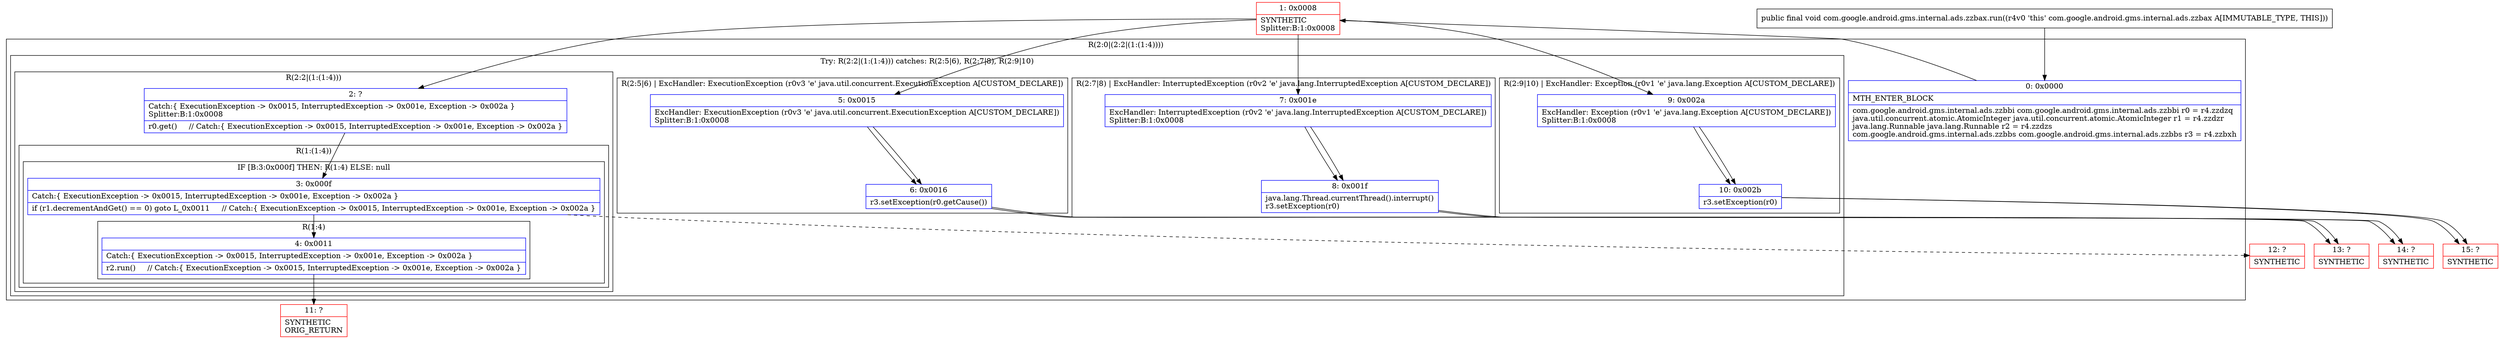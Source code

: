 digraph "CFG forcom.google.android.gms.internal.ads.zzbax.run()V" {
subgraph cluster_Region_40089797 {
label = "R(2:0|(2:2|(1:(1:4))))";
node [shape=record,color=blue];
Node_0 [shape=record,label="{0\:\ 0x0000|MTH_ENTER_BLOCK\l|com.google.android.gms.internal.ads.zzbbi com.google.android.gms.internal.ads.zzbbi r0 = r4.zzdzq\ljava.util.concurrent.atomic.AtomicInteger java.util.concurrent.atomic.AtomicInteger r1 = r4.zzdzr\ljava.lang.Runnable java.lang.Runnable r2 = r4.zzdzs\lcom.google.android.gms.internal.ads.zzbbs com.google.android.gms.internal.ads.zzbbs r3 = r4.zzbxh\l}"];
subgraph cluster_TryCatchRegion_396082116 {
label = "Try: R(2:2|(1:(1:4))) catches: R(2:5|6), R(2:7|8), R(2:9|10)";
node [shape=record,color=blue];
subgraph cluster_Region_253085516 {
label = "R(2:2|(1:(1:4)))";
node [shape=record,color=blue];
Node_2 [shape=record,label="{2\:\ ?|Catch:\{ ExecutionException \-\> 0x0015, InterruptedException \-\> 0x001e, Exception \-\> 0x002a \}\lSplitter:B:1:0x0008\l|r0.get()     \/\/ Catch:\{ ExecutionException \-\> 0x0015, InterruptedException \-\> 0x001e, Exception \-\> 0x002a \}\l}"];
subgraph cluster_Region_30913579 {
label = "R(1:(1:4))";
node [shape=record,color=blue];
subgraph cluster_IfRegion_1063951767 {
label = "IF [B:3:0x000f] THEN: R(1:4) ELSE: null";
node [shape=record,color=blue];
Node_3 [shape=record,label="{3\:\ 0x000f|Catch:\{ ExecutionException \-\> 0x0015, InterruptedException \-\> 0x001e, Exception \-\> 0x002a \}\l|if (r1.decrementAndGet() == 0) goto L_0x0011     \/\/ Catch:\{ ExecutionException \-\> 0x0015, InterruptedException \-\> 0x001e, Exception \-\> 0x002a \}\l}"];
subgraph cluster_Region_202383762 {
label = "R(1:4)";
node [shape=record,color=blue];
Node_4 [shape=record,label="{4\:\ 0x0011|Catch:\{ ExecutionException \-\> 0x0015, InterruptedException \-\> 0x001e, Exception \-\> 0x002a \}\l|r2.run()     \/\/ Catch:\{ ExecutionException \-\> 0x0015, InterruptedException \-\> 0x001e, Exception \-\> 0x002a \}\l}"];
}
}
}
}
subgraph cluster_Region_321520965 {
label = "R(2:5|6) | ExcHandler: ExecutionException (r0v3 'e' java.util.concurrent.ExecutionException A[CUSTOM_DECLARE])\l";
node [shape=record,color=blue];
Node_5 [shape=record,label="{5\:\ 0x0015|ExcHandler: ExecutionException (r0v3 'e' java.util.concurrent.ExecutionException A[CUSTOM_DECLARE])\lSplitter:B:1:0x0008\l}"];
Node_6 [shape=record,label="{6\:\ 0x0016|r3.setException(r0.getCause())\l}"];
}
subgraph cluster_Region_849645515 {
label = "R(2:7|8) | ExcHandler: InterruptedException (r0v2 'e' java.lang.InterruptedException A[CUSTOM_DECLARE])\l";
node [shape=record,color=blue];
Node_7 [shape=record,label="{7\:\ 0x001e|ExcHandler: InterruptedException (r0v2 'e' java.lang.InterruptedException A[CUSTOM_DECLARE])\lSplitter:B:1:0x0008\l}"];
Node_8 [shape=record,label="{8\:\ 0x001f|java.lang.Thread.currentThread().interrupt()\lr3.setException(r0)\l}"];
}
subgraph cluster_Region_1506359853 {
label = "R(2:9|10) | ExcHandler: Exception (r0v1 'e' java.lang.Exception A[CUSTOM_DECLARE])\l";
node [shape=record,color=blue];
Node_9 [shape=record,label="{9\:\ 0x002a|ExcHandler: Exception (r0v1 'e' java.lang.Exception A[CUSTOM_DECLARE])\lSplitter:B:1:0x0008\l}"];
Node_10 [shape=record,label="{10\:\ 0x002b|r3.setException(r0)\l}"];
}
}
}
subgraph cluster_Region_321520965 {
label = "R(2:5|6) | ExcHandler: ExecutionException (r0v3 'e' java.util.concurrent.ExecutionException A[CUSTOM_DECLARE])\l";
node [shape=record,color=blue];
Node_5 [shape=record,label="{5\:\ 0x0015|ExcHandler: ExecutionException (r0v3 'e' java.util.concurrent.ExecutionException A[CUSTOM_DECLARE])\lSplitter:B:1:0x0008\l}"];
Node_6 [shape=record,label="{6\:\ 0x0016|r3.setException(r0.getCause())\l}"];
}
subgraph cluster_Region_849645515 {
label = "R(2:7|8) | ExcHandler: InterruptedException (r0v2 'e' java.lang.InterruptedException A[CUSTOM_DECLARE])\l";
node [shape=record,color=blue];
Node_7 [shape=record,label="{7\:\ 0x001e|ExcHandler: InterruptedException (r0v2 'e' java.lang.InterruptedException A[CUSTOM_DECLARE])\lSplitter:B:1:0x0008\l}"];
Node_8 [shape=record,label="{8\:\ 0x001f|java.lang.Thread.currentThread().interrupt()\lr3.setException(r0)\l}"];
}
subgraph cluster_Region_1506359853 {
label = "R(2:9|10) | ExcHandler: Exception (r0v1 'e' java.lang.Exception A[CUSTOM_DECLARE])\l";
node [shape=record,color=blue];
Node_9 [shape=record,label="{9\:\ 0x002a|ExcHandler: Exception (r0v1 'e' java.lang.Exception A[CUSTOM_DECLARE])\lSplitter:B:1:0x0008\l}"];
Node_10 [shape=record,label="{10\:\ 0x002b|r3.setException(r0)\l}"];
}
Node_1 [shape=record,color=red,label="{1\:\ 0x0008|SYNTHETIC\lSplitter:B:1:0x0008\l}"];
Node_11 [shape=record,color=red,label="{11\:\ ?|SYNTHETIC\lORIG_RETURN\l}"];
Node_12 [shape=record,color=red,label="{12\:\ ?|SYNTHETIC\l}"];
Node_13 [shape=record,color=red,label="{13\:\ ?|SYNTHETIC\l}"];
Node_14 [shape=record,color=red,label="{14\:\ ?|SYNTHETIC\l}"];
Node_15 [shape=record,color=red,label="{15\:\ ?|SYNTHETIC\l}"];
MethodNode[shape=record,label="{public final void com.google.android.gms.internal.ads.zzbax.run((r4v0 'this' com.google.android.gms.internal.ads.zzbax A[IMMUTABLE_TYPE, THIS])) }"];
MethodNode -> Node_0;
Node_0 -> Node_1;
Node_2 -> Node_3;
Node_3 -> Node_4;
Node_3 -> Node_12[style=dashed];
Node_4 -> Node_11;
Node_5 -> Node_6;
Node_6 -> Node_13;
Node_7 -> Node_8;
Node_8 -> Node_14;
Node_9 -> Node_10;
Node_10 -> Node_15;
Node_5 -> Node_6;
Node_6 -> Node_13;
Node_7 -> Node_8;
Node_8 -> Node_14;
Node_9 -> Node_10;
Node_10 -> Node_15;
Node_1 -> Node_2;
Node_1 -> Node_5;
Node_1 -> Node_7;
Node_1 -> Node_9;
}

